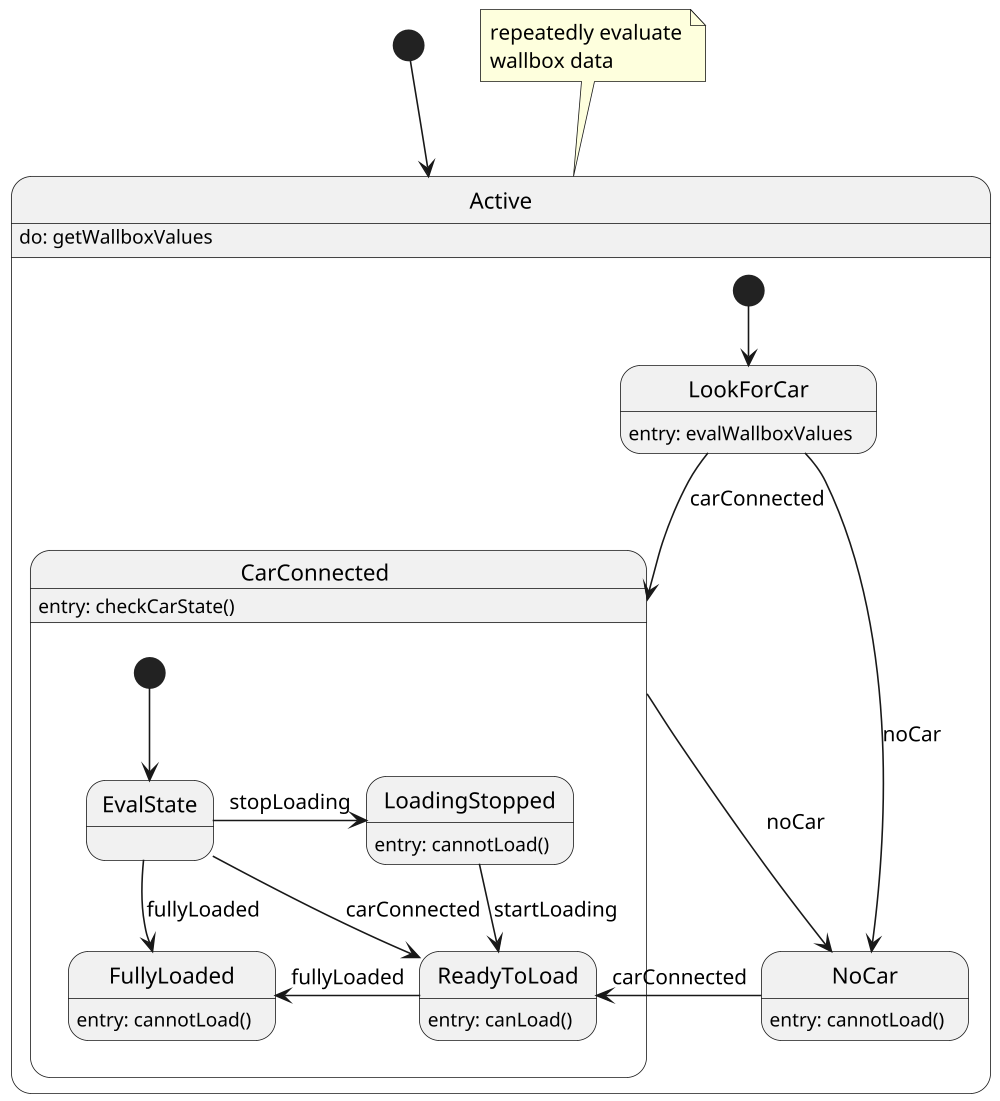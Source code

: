 @startuml
'https://plantuml.com/state-diagram

scale 1000 width
state "Active" as act {
    act: do: getWallboxValues

    [*] -->lc

    state "LookForCar" as lc {
        lc: entry: evalWallboxValues
    }

    state "NoCar" as noc {
        noc: entry: cannotLoad()
    }

    state "CarConnected" as cac {
        cac: entry: checkCarState()

        state "EvalState" as es {
        }

        [*] --> es

        state "FullyLoaded" as fl {
            fl: entry: cannotLoad()
        }

        state "ReadyToLoad" as nf {
        nf: entry: canLoad()
        }

        state "LoadingStopped" as ls {
            ls: entry: cannotLoad()
        }

        nf -left-> fl : fullyLoaded
    }
'    es -down-> cac : carConnected
    es -down-> fl : fullyLoaded
    es -down-> nf : carConnected
    noc -left-> nf : carConnected
    cac --> noc : noCar
    es -right-> ls : stopLoading
    ls -down-> nf : startLoading
}

    [*] --> act
    lc --> noc : noCar
    lc --> cac : carConnected

    note top of act : repeatedly evaluate\nwallbox data

@enduml
